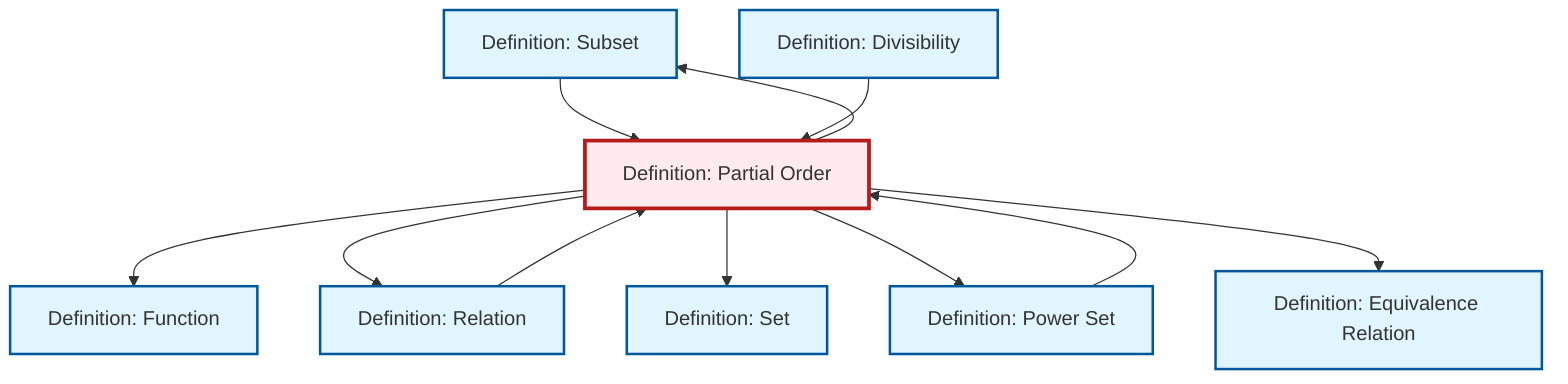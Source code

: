 graph TD
    classDef definition fill:#e1f5fe,stroke:#01579b,stroke-width:2px
    classDef theorem fill:#f3e5f5,stroke:#4a148c,stroke-width:2px
    classDef axiom fill:#fff3e0,stroke:#e65100,stroke-width:2px
    classDef example fill:#e8f5e9,stroke:#1b5e20,stroke-width:2px
    classDef current fill:#ffebee,stroke:#b71c1c,stroke-width:3px
    def-function["Definition: Function"]:::definition
    def-subset["Definition: Subset"]:::definition
    def-divisibility["Definition: Divisibility"]:::definition
    def-equivalence-relation["Definition: Equivalence Relation"]:::definition
    def-partial-order["Definition: Partial Order"]:::definition
    def-power-set["Definition: Power Set"]:::definition
    def-relation["Definition: Relation"]:::definition
    def-set["Definition: Set"]:::definition
    def-partial-order --> def-function
    def-partial-order --> def-relation
    def-relation --> def-partial-order
    def-subset --> def-partial-order
    def-partial-order --> def-subset
    def-divisibility --> def-partial-order
    def-power-set --> def-partial-order
    def-partial-order --> def-set
    def-partial-order --> def-power-set
    def-partial-order --> def-equivalence-relation
    class def-partial-order current